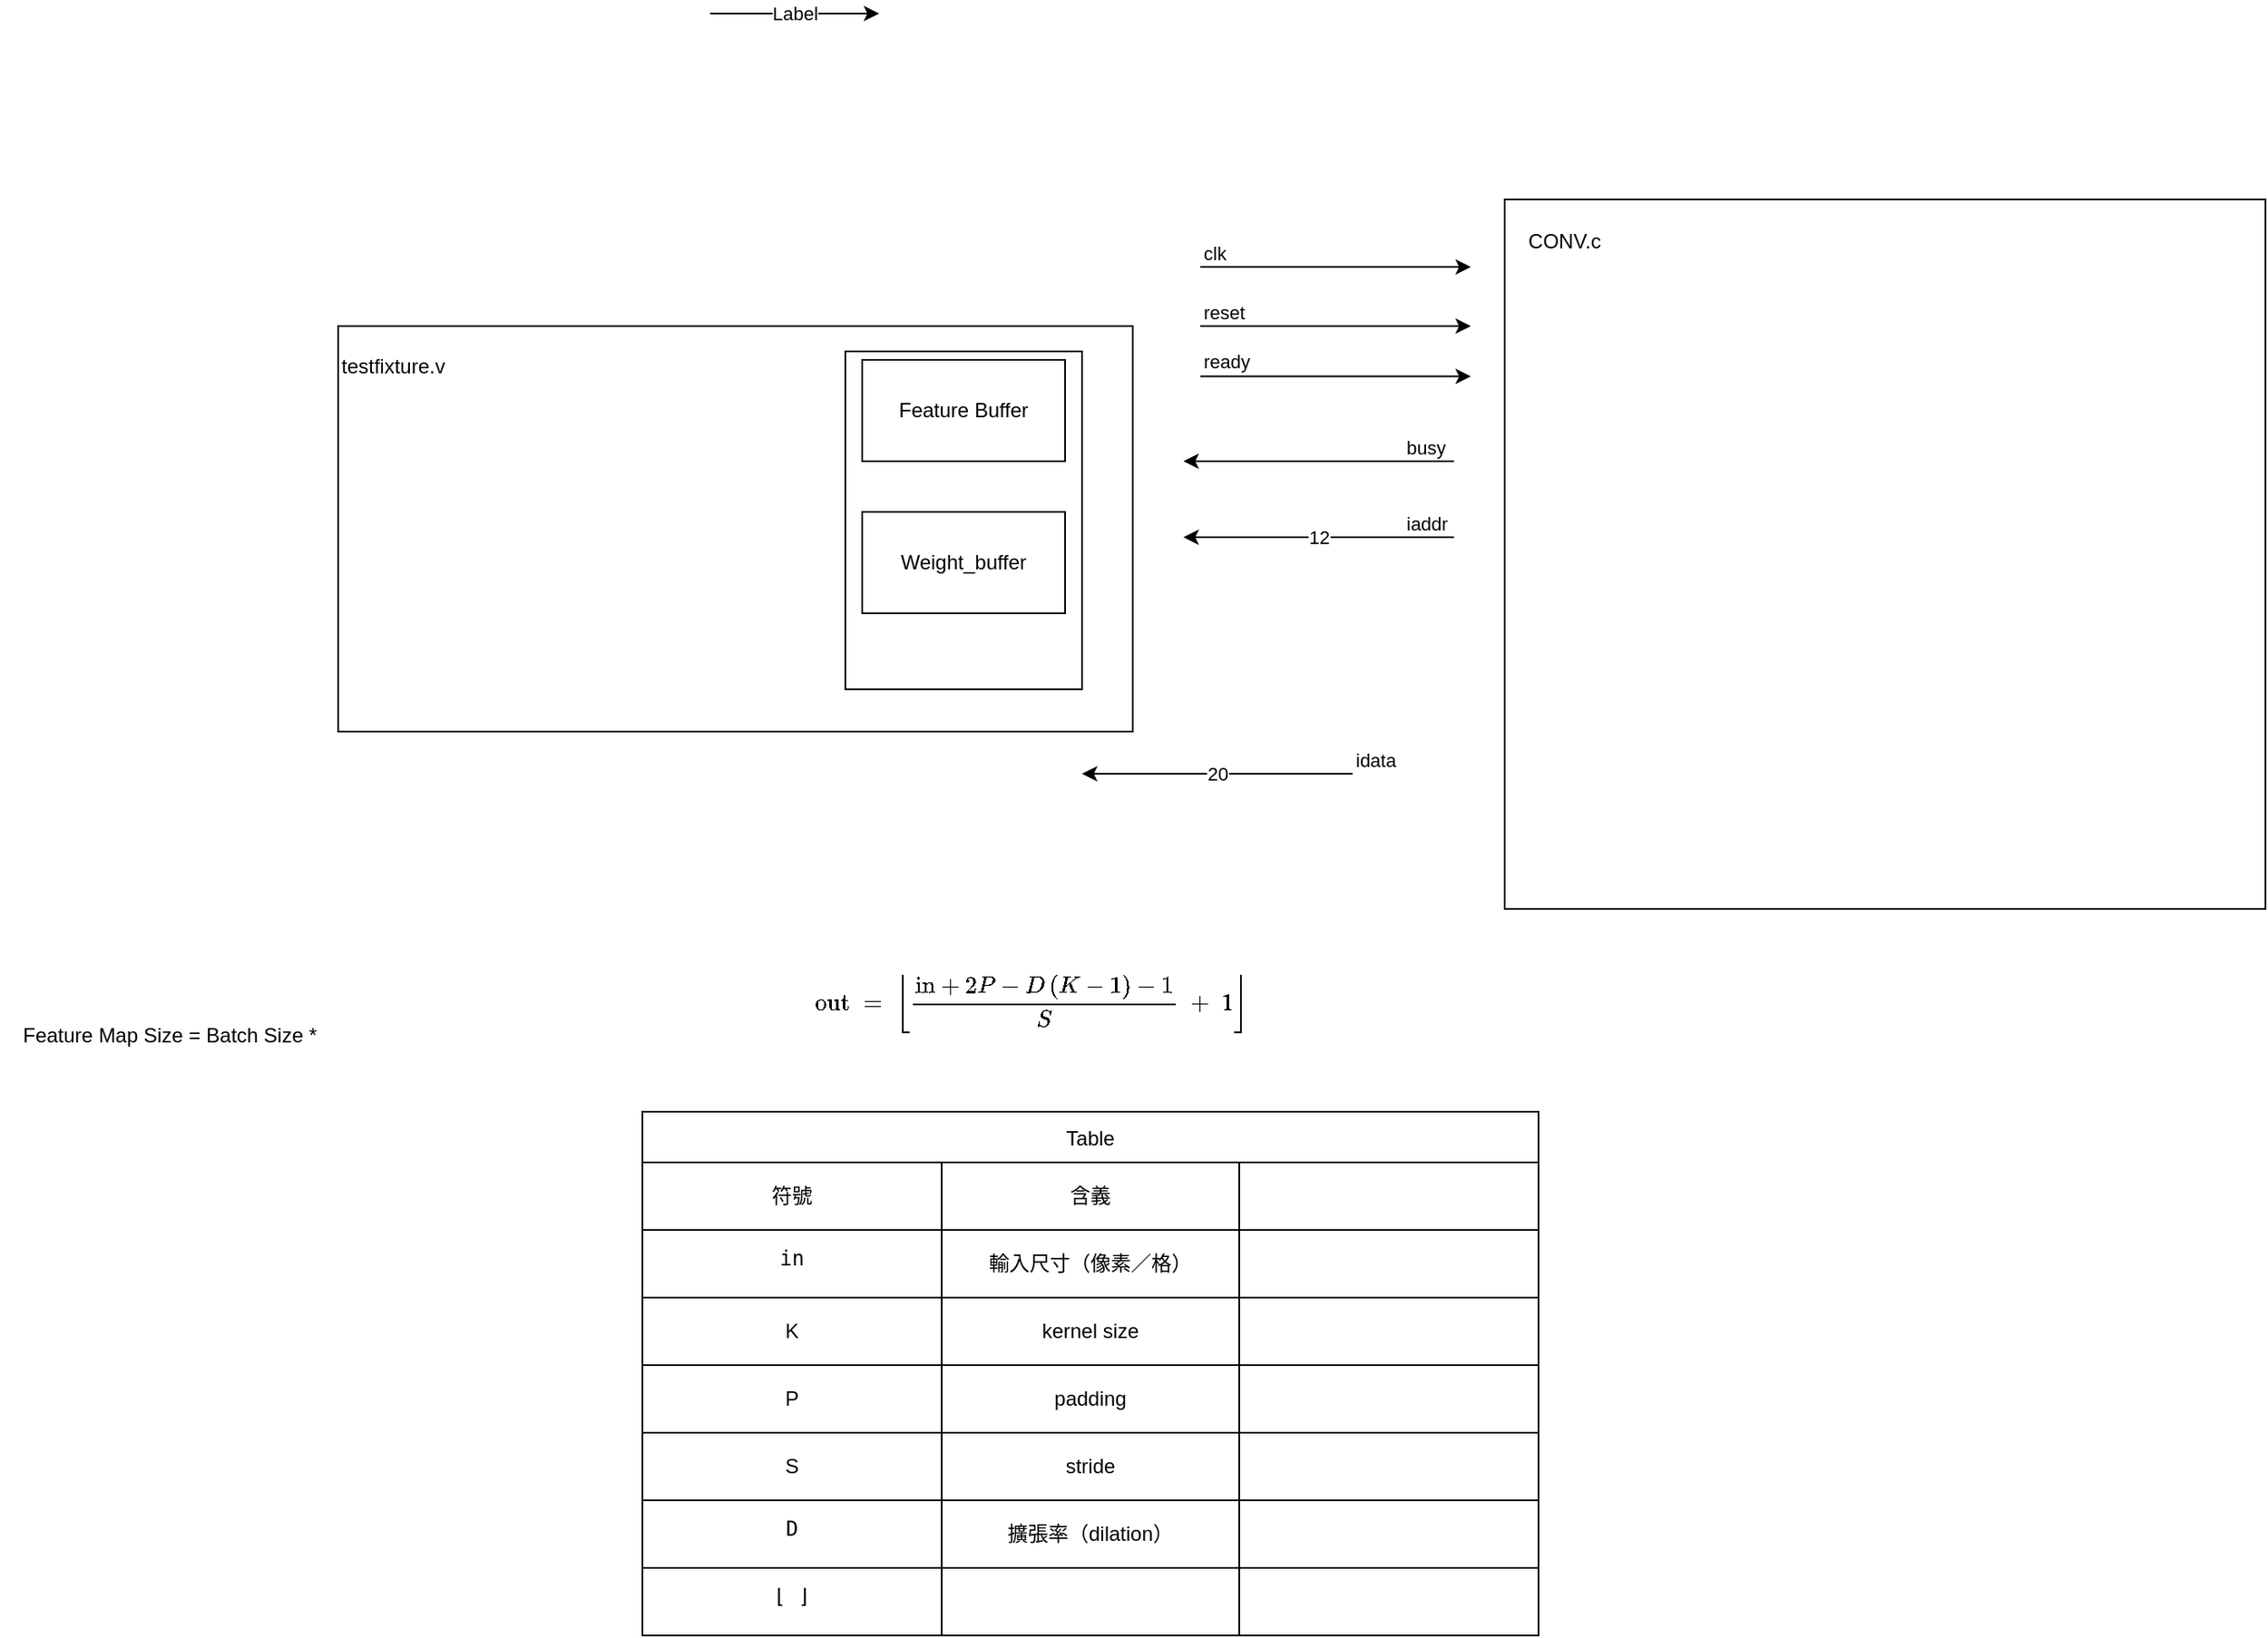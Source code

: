 <mxfile version="27.2.0">
  <diagram name="第 1 页" id="AFa6lCKkdR4vcA1rXibs">
    <mxGraphModel dx="1612" dy="463" grid="1" gridSize="10" guides="1" tooltips="1" connect="1" arrows="1" fold="1" page="1" pageScale="1" pageWidth="827" pageHeight="1169" math="1" shadow="0">
      <root>
        <mxCell id="0" />
        <mxCell id="1" parent="0" />
        <mxCell id="z7tgpSFz8l90t5mB_sXL-1" value="" style="rounded=0;whiteSpace=wrap;html=1;" parent="1" vertex="1">
          <mxGeometry x="-370" y="265" width="470" height="240" as="geometry" />
        </mxCell>
        <mxCell id="z7tgpSFz8l90t5mB_sXL-2" value="" style="rounded=0;whiteSpace=wrap;html=1;" parent="1" vertex="1">
          <mxGeometry x="320" y="190" width="450" height="420" as="geometry" />
        </mxCell>
        <mxCell id="z7tgpSFz8l90t5mB_sXL-3" value="testfixture.v" style="text;whiteSpace=wrap;" parent="1" vertex="1">
          <mxGeometry x="-370" y="275" width="90" height="40" as="geometry" />
        </mxCell>
        <mxCell id="z7tgpSFz8l90t5mB_sXL-5" value="CONV.c" style="text;html=1;align=center;verticalAlign=middle;resizable=0;points=[];autosize=1;strokeColor=none;fillColor=none;" parent="1" vertex="1">
          <mxGeometry x="320" y="200" width="70" height="30" as="geometry" />
        </mxCell>
        <mxCell id="z7tgpSFz8l90t5mB_sXL-9" value="" style="rounded=0;whiteSpace=wrap;html=1;" parent="1" vertex="1">
          <mxGeometry x="-70" y="280" width="140" height="200" as="geometry" />
        </mxCell>
        <mxCell id="z7tgpSFz8l90t5mB_sXL-6" value="Feature Buffer" style="rounded=0;whiteSpace=wrap;html=1;" parent="1" vertex="1">
          <mxGeometry x="-60" y="285" width="120" height="60" as="geometry" />
        </mxCell>
        <mxCell id="z7tgpSFz8l90t5mB_sXL-7" value="Weight_buffer" style="rounded=0;whiteSpace=wrap;html=1;" parent="1" vertex="1">
          <mxGeometry x="-60" y="375" width="120" height="60" as="geometry" />
        </mxCell>
        <mxCell id="z7tgpSFz8l90t5mB_sXL-11" value="" style="endArrow=classic;html=1;rounded=0;" parent="1" edge="1">
          <mxGeometry relative="1" as="geometry">
            <mxPoint x="-150" y="80" as="sourcePoint" />
            <mxPoint x="-50" y="80" as="targetPoint" />
          </mxGeometry>
        </mxCell>
        <mxCell id="z7tgpSFz8l90t5mB_sXL-12" value="Label" style="edgeLabel;resizable=0;html=1;;align=center;verticalAlign=middle;" parent="z7tgpSFz8l90t5mB_sXL-11" connectable="0" vertex="1">
          <mxGeometry relative="1" as="geometry" />
        </mxCell>
        <mxCell id="z7tgpSFz8l90t5mB_sXL-13" value="" style="endArrow=classic;html=1;rounded=0;" parent="1" edge="1">
          <mxGeometry relative="1" as="geometry">
            <mxPoint x="140" y="230" as="sourcePoint" />
            <mxPoint x="300" y="230" as="targetPoint" />
          </mxGeometry>
        </mxCell>
        <mxCell id="z7tgpSFz8l90t5mB_sXL-15" value="clk" style="edgeLabel;resizable=0;html=1;;align=left;verticalAlign=bottom;" parent="z7tgpSFz8l90t5mB_sXL-13" connectable="0" vertex="1">
          <mxGeometry x="-1" relative="1" as="geometry" />
        </mxCell>
        <mxCell id="z7tgpSFz8l90t5mB_sXL-17" value="" style="endArrow=classic;html=1;rounded=0;" parent="1" edge="1">
          <mxGeometry relative="1" as="geometry">
            <mxPoint x="140" y="265" as="sourcePoint" />
            <mxPoint x="300" y="265" as="targetPoint" />
          </mxGeometry>
        </mxCell>
        <mxCell id="z7tgpSFz8l90t5mB_sXL-19" value="reset" style="edgeLabel;resizable=0;html=1;;align=left;verticalAlign=bottom;" parent="z7tgpSFz8l90t5mB_sXL-17" connectable="0" vertex="1">
          <mxGeometry x="-1" relative="1" as="geometry" />
        </mxCell>
        <mxCell id="z7tgpSFz8l90t5mB_sXL-20" value="" style="endArrow=classic;html=1;rounded=0;" parent="1" edge="1">
          <mxGeometry relative="1" as="geometry">
            <mxPoint x="140" y="294.8" as="sourcePoint" />
            <mxPoint x="300" y="294.8" as="targetPoint" />
          </mxGeometry>
        </mxCell>
        <mxCell id="z7tgpSFz8l90t5mB_sXL-22" value="ready" style="edgeLabel;resizable=0;html=1;;align=left;verticalAlign=bottom;" parent="z7tgpSFz8l90t5mB_sXL-20" connectable="0" vertex="1">
          <mxGeometry x="-1" relative="1" as="geometry" />
        </mxCell>
        <mxCell id="z7tgpSFz8l90t5mB_sXL-23" value="" style="endArrow=classic;html=1;rounded=0;" parent="1" edge="1">
          <mxGeometry relative="1" as="geometry">
            <mxPoint x="290" y="345" as="sourcePoint" />
            <mxPoint x="130" y="345" as="targetPoint" />
          </mxGeometry>
        </mxCell>
        <mxCell id="z7tgpSFz8l90t5mB_sXL-25" value="busy" style="edgeLabel;resizable=0;html=1;;align=left;verticalAlign=bottom;" parent="z7tgpSFz8l90t5mB_sXL-23" connectable="0" vertex="1">
          <mxGeometry x="-1" relative="1" as="geometry">
            <mxPoint x="-30" as="offset" />
          </mxGeometry>
        </mxCell>
        <mxCell id="z7tgpSFz8l90t5mB_sXL-26" value="" style="endArrow=classic;html=1;rounded=0;" parent="1" edge="1">
          <mxGeometry relative="1" as="geometry">
            <mxPoint x="290" y="390" as="sourcePoint" />
            <mxPoint x="130" y="390" as="targetPoint" />
          </mxGeometry>
        </mxCell>
        <mxCell id="z7tgpSFz8l90t5mB_sXL-27" value="12" style="edgeLabel;resizable=0;html=1;;align=center;verticalAlign=middle;" parent="z7tgpSFz8l90t5mB_sXL-26" connectable="0" vertex="1">
          <mxGeometry relative="1" as="geometry" />
        </mxCell>
        <mxCell id="z7tgpSFz8l90t5mB_sXL-28" value="iaddr" style="edgeLabel;resizable=0;html=1;;align=left;verticalAlign=bottom;" parent="z7tgpSFz8l90t5mB_sXL-26" connectable="0" vertex="1">
          <mxGeometry x="-1" relative="1" as="geometry">
            <mxPoint x="-30" as="offset" />
          </mxGeometry>
        </mxCell>
        <mxCell id="z7tgpSFz8l90t5mB_sXL-29" value="Feature Map Size = Batch Size *" style="text;html=1;align=center;verticalAlign=middle;resizable=0;points=[];autosize=1;strokeColor=none;fillColor=none;" parent="1" vertex="1">
          <mxGeometry x="-570" y="670" width="200" height="30" as="geometry" />
        </mxCell>
        <mxCell id="z7tgpSFz8l90t5mB_sXL-30" value="\[&#xa;\text{out} \;=\;&#xa;\left\lfloor&#xa;\frac{\text{in} + 2P - D\,(K - 1) - 1}{S} \;+\; 1&#xa;\right\rfloor&#xa;\]" style="text;whiteSpace=wrap;" parent="1" vertex="1">
          <mxGeometry x="-90" y="630" width="260" height="110" as="geometry" />
        </mxCell>
        <mxCell id="z7tgpSFz8l90t5mB_sXL-39" value="Table" style="shape=table;startSize=30;container=1;collapsible=0;childLayout=tableLayout;" parent="1" vertex="1">
          <mxGeometry x="-190" y="730" width="530" height="310" as="geometry" />
        </mxCell>
        <mxCell id="z7tgpSFz8l90t5mB_sXL-64" value="" style="shape=tableRow;horizontal=0;startSize=0;swimlaneHead=0;swimlaneBody=0;strokeColor=inherit;top=0;left=0;bottom=0;right=0;collapsible=0;dropTarget=0;fillColor=none;points=[[0,0.5],[1,0.5]];portConstraint=eastwest;" parent="z7tgpSFz8l90t5mB_sXL-39" vertex="1">
          <mxGeometry y="30" width="530" height="40" as="geometry" />
        </mxCell>
        <mxCell id="z7tgpSFz8l90t5mB_sXL-65" value="符號" style="shape=partialRectangle;html=1;whiteSpace=wrap;connectable=0;strokeColor=inherit;overflow=hidden;fillColor=none;top=0;left=0;bottom=0;right=0;pointerEvents=1;" parent="z7tgpSFz8l90t5mB_sXL-64" vertex="1">
          <mxGeometry width="177" height="40" as="geometry">
            <mxRectangle width="177" height="40" as="alternateBounds" />
          </mxGeometry>
        </mxCell>
        <mxCell id="z7tgpSFz8l90t5mB_sXL-66" value="含義" style="shape=partialRectangle;html=1;whiteSpace=wrap;connectable=0;strokeColor=inherit;overflow=hidden;fillColor=none;top=0;left=0;bottom=0;right=0;pointerEvents=1;" parent="z7tgpSFz8l90t5mB_sXL-64" vertex="1">
          <mxGeometry x="177" width="176" height="40" as="geometry">
            <mxRectangle width="176" height="40" as="alternateBounds" />
          </mxGeometry>
        </mxCell>
        <mxCell id="z7tgpSFz8l90t5mB_sXL-67" value="" style="shape=partialRectangle;html=1;whiteSpace=wrap;connectable=0;strokeColor=inherit;overflow=hidden;fillColor=none;top=0;left=0;bottom=0;right=0;pointerEvents=1;" parent="z7tgpSFz8l90t5mB_sXL-64" vertex="1">
          <mxGeometry x="353" width="177" height="40" as="geometry">
            <mxRectangle width="177" height="40" as="alternateBounds" />
          </mxGeometry>
        </mxCell>
        <mxCell id="z7tgpSFz8l90t5mB_sXL-40" value="" style="shape=tableRow;horizontal=0;startSize=0;swimlaneHead=0;swimlaneBody=0;strokeColor=inherit;top=0;left=0;bottom=0;right=0;collapsible=0;dropTarget=0;fillColor=none;points=[[0,0.5],[1,0.5]];portConstraint=eastwest;" parent="z7tgpSFz8l90t5mB_sXL-39" vertex="1">
          <mxGeometry y="70" width="530" height="40" as="geometry" />
        </mxCell>
        <mxCell id="z7tgpSFz8l90t5mB_sXL-41" value="&lt;table&gt;&lt;tbody&gt;&lt;tr&gt;&lt;td data-col-size=&quot;sm&quot; data-end=&quot;176&quot; data-start=&quot;169&quot;&gt;&lt;code data-end=&quot;175&quot; data-start=&quot;171&quot;&gt;in&lt;/code&gt;&lt;/td&gt;&lt;/tr&gt;&lt;/tbody&gt;&lt;/table&gt;&lt;table&gt;&lt;tbody&gt;&lt;tr&gt;&lt;td data-end=&quot;197&quot; data-start=&quot;176&quot; data-col-size=&quot;sm&quot;&gt;&lt;/td&gt;&lt;/tr&gt;&lt;/tbody&gt;&lt;/table&gt;" style="shape=partialRectangle;html=1;whiteSpace=wrap;connectable=0;strokeColor=inherit;overflow=hidden;fillColor=none;top=0;left=0;bottom=0;right=0;pointerEvents=1;" parent="z7tgpSFz8l90t5mB_sXL-40" vertex="1">
          <mxGeometry width="177" height="40" as="geometry">
            <mxRectangle width="177" height="40" as="alternateBounds" />
          </mxGeometry>
        </mxCell>
        <mxCell id="z7tgpSFz8l90t5mB_sXL-42" value="輸入尺寸（像素／格）" style="shape=partialRectangle;html=1;whiteSpace=wrap;connectable=0;strokeColor=inherit;overflow=hidden;fillColor=none;top=0;left=0;bottom=0;right=0;pointerEvents=1;" parent="z7tgpSFz8l90t5mB_sXL-40" vertex="1">
          <mxGeometry x="177" width="176" height="40" as="geometry">
            <mxRectangle width="176" height="40" as="alternateBounds" />
          </mxGeometry>
        </mxCell>
        <mxCell id="z7tgpSFz8l90t5mB_sXL-43" value="" style="shape=partialRectangle;html=1;whiteSpace=wrap;connectable=0;strokeColor=inherit;overflow=hidden;fillColor=none;top=0;left=0;bottom=0;right=0;pointerEvents=1;" parent="z7tgpSFz8l90t5mB_sXL-40" vertex="1">
          <mxGeometry x="353" width="177" height="40" as="geometry">
            <mxRectangle width="177" height="40" as="alternateBounds" />
          </mxGeometry>
        </mxCell>
        <mxCell id="z7tgpSFz8l90t5mB_sXL-44" value="" style="shape=tableRow;horizontal=0;startSize=0;swimlaneHead=0;swimlaneBody=0;strokeColor=inherit;top=0;left=0;bottom=0;right=0;collapsible=0;dropTarget=0;fillColor=none;points=[[0,0.5],[1,0.5]];portConstraint=eastwest;" parent="z7tgpSFz8l90t5mB_sXL-39" vertex="1">
          <mxGeometry y="110" width="530" height="40" as="geometry" />
        </mxCell>
        <mxCell id="z7tgpSFz8l90t5mB_sXL-45" value="K" style="shape=partialRectangle;html=1;whiteSpace=wrap;connectable=0;strokeColor=inherit;overflow=hidden;fillColor=none;top=0;left=0;bottom=0;right=0;pointerEvents=1;" parent="z7tgpSFz8l90t5mB_sXL-44" vertex="1">
          <mxGeometry width="177" height="40" as="geometry">
            <mxRectangle width="177" height="40" as="alternateBounds" />
          </mxGeometry>
        </mxCell>
        <mxCell id="z7tgpSFz8l90t5mB_sXL-46" value="kernel size" style="shape=partialRectangle;html=1;whiteSpace=wrap;connectable=0;strokeColor=inherit;overflow=hidden;fillColor=none;top=0;left=0;bottom=0;right=0;pointerEvents=1;" parent="z7tgpSFz8l90t5mB_sXL-44" vertex="1">
          <mxGeometry x="177" width="176" height="40" as="geometry">
            <mxRectangle width="176" height="40" as="alternateBounds" />
          </mxGeometry>
        </mxCell>
        <mxCell id="z7tgpSFz8l90t5mB_sXL-47" value="" style="shape=partialRectangle;html=1;whiteSpace=wrap;connectable=0;strokeColor=inherit;overflow=hidden;fillColor=none;top=0;left=0;bottom=0;right=0;pointerEvents=1;" parent="z7tgpSFz8l90t5mB_sXL-44" vertex="1">
          <mxGeometry x="353" width="177" height="40" as="geometry">
            <mxRectangle width="177" height="40" as="alternateBounds" />
          </mxGeometry>
        </mxCell>
        <mxCell id="z7tgpSFz8l90t5mB_sXL-48" value="" style="shape=tableRow;horizontal=0;startSize=0;swimlaneHead=0;swimlaneBody=0;strokeColor=inherit;top=0;left=0;bottom=0;right=0;collapsible=0;dropTarget=0;fillColor=none;points=[[0,0.5],[1,0.5]];portConstraint=eastwest;" parent="z7tgpSFz8l90t5mB_sXL-39" vertex="1">
          <mxGeometry y="150" width="530" height="40" as="geometry" />
        </mxCell>
        <mxCell id="z7tgpSFz8l90t5mB_sXL-49" value="P" style="shape=partialRectangle;html=1;whiteSpace=wrap;connectable=0;strokeColor=inherit;overflow=hidden;fillColor=none;top=0;left=0;bottom=0;right=0;pointerEvents=1;" parent="z7tgpSFz8l90t5mB_sXL-48" vertex="1">
          <mxGeometry width="177" height="40" as="geometry">
            <mxRectangle width="177" height="40" as="alternateBounds" />
          </mxGeometry>
        </mxCell>
        <mxCell id="z7tgpSFz8l90t5mB_sXL-50" value="padding" style="shape=partialRectangle;html=1;whiteSpace=wrap;connectable=0;strokeColor=inherit;overflow=hidden;fillColor=none;top=0;left=0;bottom=0;right=0;pointerEvents=1;" parent="z7tgpSFz8l90t5mB_sXL-48" vertex="1">
          <mxGeometry x="177" width="176" height="40" as="geometry">
            <mxRectangle width="176" height="40" as="alternateBounds" />
          </mxGeometry>
        </mxCell>
        <mxCell id="z7tgpSFz8l90t5mB_sXL-51" value="" style="shape=partialRectangle;html=1;whiteSpace=wrap;connectable=0;strokeColor=inherit;overflow=hidden;fillColor=none;top=0;left=0;bottom=0;right=0;pointerEvents=1;" parent="z7tgpSFz8l90t5mB_sXL-48" vertex="1">
          <mxGeometry x="353" width="177" height="40" as="geometry">
            <mxRectangle width="177" height="40" as="alternateBounds" />
          </mxGeometry>
        </mxCell>
        <mxCell id="z7tgpSFz8l90t5mB_sXL-52" value="" style="shape=tableRow;horizontal=0;startSize=0;swimlaneHead=0;swimlaneBody=0;strokeColor=inherit;top=0;left=0;bottom=0;right=0;collapsible=0;dropTarget=0;fillColor=none;points=[[0,0.5],[1,0.5]];portConstraint=eastwest;" parent="z7tgpSFz8l90t5mB_sXL-39" vertex="1">
          <mxGeometry y="190" width="530" height="40" as="geometry" />
        </mxCell>
        <mxCell id="z7tgpSFz8l90t5mB_sXL-53" value="S" style="shape=partialRectangle;html=1;whiteSpace=wrap;connectable=0;strokeColor=inherit;overflow=hidden;fillColor=none;top=0;left=0;bottom=0;right=0;pointerEvents=1;" parent="z7tgpSFz8l90t5mB_sXL-52" vertex="1">
          <mxGeometry width="177" height="40" as="geometry">
            <mxRectangle width="177" height="40" as="alternateBounds" />
          </mxGeometry>
        </mxCell>
        <mxCell id="z7tgpSFz8l90t5mB_sXL-54" value="stride" style="shape=partialRectangle;html=1;whiteSpace=wrap;connectable=0;strokeColor=inherit;overflow=hidden;fillColor=none;top=0;left=0;bottom=0;right=0;pointerEvents=1;" parent="z7tgpSFz8l90t5mB_sXL-52" vertex="1">
          <mxGeometry x="177" width="176" height="40" as="geometry">
            <mxRectangle width="176" height="40" as="alternateBounds" />
          </mxGeometry>
        </mxCell>
        <mxCell id="z7tgpSFz8l90t5mB_sXL-55" value="" style="shape=partialRectangle;html=1;whiteSpace=wrap;connectable=0;strokeColor=inherit;overflow=hidden;fillColor=none;top=0;left=0;bottom=0;right=0;pointerEvents=1;" parent="z7tgpSFz8l90t5mB_sXL-52" vertex="1">
          <mxGeometry x="353" width="177" height="40" as="geometry">
            <mxRectangle width="177" height="40" as="alternateBounds" />
          </mxGeometry>
        </mxCell>
        <mxCell id="z7tgpSFz8l90t5mB_sXL-60" value="" style="shape=tableRow;horizontal=0;startSize=0;swimlaneHead=0;swimlaneBody=0;strokeColor=inherit;top=0;left=0;bottom=0;right=0;collapsible=0;dropTarget=0;fillColor=none;points=[[0,0.5],[1,0.5]];portConstraint=eastwest;" parent="z7tgpSFz8l90t5mB_sXL-39" vertex="1">
          <mxGeometry y="230" width="530" height="40" as="geometry" />
        </mxCell>
        <mxCell id="z7tgpSFz8l90t5mB_sXL-61" value="&lt;table&gt;&lt;tbody&gt;&lt;tr&gt;&lt;td data-col-size=&quot;sm&quot; data-end=&quot;345&quot; data-start=&quot;338&quot;&gt;&lt;code data-end=&quot;343&quot; data-start=&quot;340&quot;&gt;D&lt;/code&gt;&lt;/td&gt;&lt;/tr&gt;&lt;/tbody&gt;&lt;/table&gt;&lt;table&gt;&lt;tbody&gt;&lt;tr&gt;&lt;td data-end=&quot;362&quot; data-start=&quot;345&quot; data-col-size=&quot;sm&quot;&gt;&lt;/td&gt;&lt;/tr&gt;&lt;/tbody&gt;&lt;/table&gt;" style="shape=partialRectangle;html=1;whiteSpace=wrap;connectable=0;strokeColor=inherit;overflow=hidden;fillColor=none;top=0;left=0;bottom=0;right=0;pointerEvents=1;" parent="z7tgpSFz8l90t5mB_sXL-60" vertex="1">
          <mxGeometry width="177" height="40" as="geometry">
            <mxRectangle width="177" height="40" as="alternateBounds" />
          </mxGeometry>
        </mxCell>
        <mxCell id="z7tgpSFz8l90t5mB_sXL-62" value="擴張率（dilation）" style="shape=partialRectangle;html=1;whiteSpace=wrap;connectable=0;strokeColor=inherit;overflow=hidden;fillColor=none;top=0;left=0;bottom=0;right=0;pointerEvents=1;" parent="z7tgpSFz8l90t5mB_sXL-60" vertex="1">
          <mxGeometry x="177" width="176" height="40" as="geometry">
            <mxRectangle width="176" height="40" as="alternateBounds" />
          </mxGeometry>
        </mxCell>
        <mxCell id="z7tgpSFz8l90t5mB_sXL-63" value="" style="shape=partialRectangle;html=1;whiteSpace=wrap;connectable=0;strokeColor=inherit;overflow=hidden;fillColor=none;top=0;left=0;bottom=0;right=0;pointerEvents=1;" parent="z7tgpSFz8l90t5mB_sXL-60" vertex="1">
          <mxGeometry x="353" width="177" height="40" as="geometry">
            <mxRectangle width="177" height="40" as="alternateBounds" />
          </mxGeometry>
        </mxCell>
        <mxCell id="z7tgpSFz8l90t5mB_sXL-56" value="" style="shape=tableRow;horizontal=0;startSize=0;swimlaneHead=0;swimlaneBody=0;strokeColor=inherit;top=0;left=0;bottom=0;right=0;collapsible=0;dropTarget=0;fillColor=none;points=[[0,0.5],[1,0.5]];portConstraint=eastwest;" parent="z7tgpSFz8l90t5mB_sXL-39" vertex="1">
          <mxGeometry y="270" width="530" height="40" as="geometry" />
        </mxCell>
        <mxCell id="z7tgpSFz8l90t5mB_sXL-57" value="&lt;table&gt;&lt;tbody&gt;&lt;tr&gt;&lt;td data-col-size=&quot;sm&quot; data-end=&quot;345&quot; data-start=&quot;338&quot;&gt;&lt;code data-end=&quot;343&quot; data-start=&quot;340&quot;&gt;⌊ ⌋&lt;/code&gt;&lt;/td&gt;&lt;/tr&gt;&lt;/tbody&gt;&lt;/table&gt;&lt;table&gt;&lt;tbody&gt;&lt;tr&gt;&lt;td data-end=&quot;362&quot; data-start=&quot;345&quot; data-col-size=&quot;sm&quot;&gt;&lt;/td&gt;&lt;/tr&gt;&lt;/tbody&gt;&lt;/table&gt;" style="shape=partialRectangle;html=1;whiteSpace=wrap;connectable=0;strokeColor=inherit;overflow=hidden;fillColor=none;top=0;left=0;bottom=0;right=0;pointerEvents=1;" parent="z7tgpSFz8l90t5mB_sXL-56" vertex="1">
          <mxGeometry width="177" height="40" as="geometry">
            <mxRectangle width="177" height="40" as="alternateBounds" />
          </mxGeometry>
        </mxCell>
        <mxCell id="z7tgpSFz8l90t5mB_sXL-58" value="" style="shape=partialRectangle;html=1;whiteSpace=wrap;connectable=0;strokeColor=inherit;overflow=hidden;fillColor=none;top=0;left=0;bottom=0;right=0;pointerEvents=1;" parent="z7tgpSFz8l90t5mB_sXL-56" vertex="1">
          <mxGeometry x="177" width="176" height="40" as="geometry">
            <mxRectangle width="176" height="40" as="alternateBounds" />
          </mxGeometry>
        </mxCell>
        <mxCell id="z7tgpSFz8l90t5mB_sXL-59" value="" style="shape=partialRectangle;html=1;whiteSpace=wrap;connectable=0;strokeColor=inherit;overflow=hidden;fillColor=none;top=0;left=0;bottom=0;right=0;pointerEvents=1;" parent="z7tgpSFz8l90t5mB_sXL-56" vertex="1">
          <mxGeometry x="353" width="177" height="40" as="geometry">
            <mxRectangle width="177" height="40" as="alternateBounds" />
          </mxGeometry>
        </mxCell>
        <mxCell id="o56sjJI00CdTXTGoJCiF-2" value="" style="endArrow=classic;html=1;rounded=0;" edge="1" parent="1">
          <mxGeometry relative="1" as="geometry">
            <mxPoint x="230" y="530" as="sourcePoint" />
            <mxPoint x="70" y="530" as="targetPoint" />
          </mxGeometry>
        </mxCell>
        <mxCell id="o56sjJI00CdTXTGoJCiF-3" value="20" style="edgeLabel;resizable=0;html=1;;align=center;verticalAlign=middle;" connectable="0" vertex="1" parent="o56sjJI00CdTXTGoJCiF-2">
          <mxGeometry relative="1" as="geometry" />
        </mxCell>
        <mxCell id="o56sjJI00CdTXTGoJCiF-4" value="idata" style="edgeLabel;resizable=0;html=1;;align=left;verticalAlign=bottom;" connectable="0" vertex="1" parent="o56sjJI00CdTXTGoJCiF-2">
          <mxGeometry x="-1" relative="1" as="geometry" />
        </mxCell>
      </root>
    </mxGraphModel>
  </diagram>
</mxfile>
